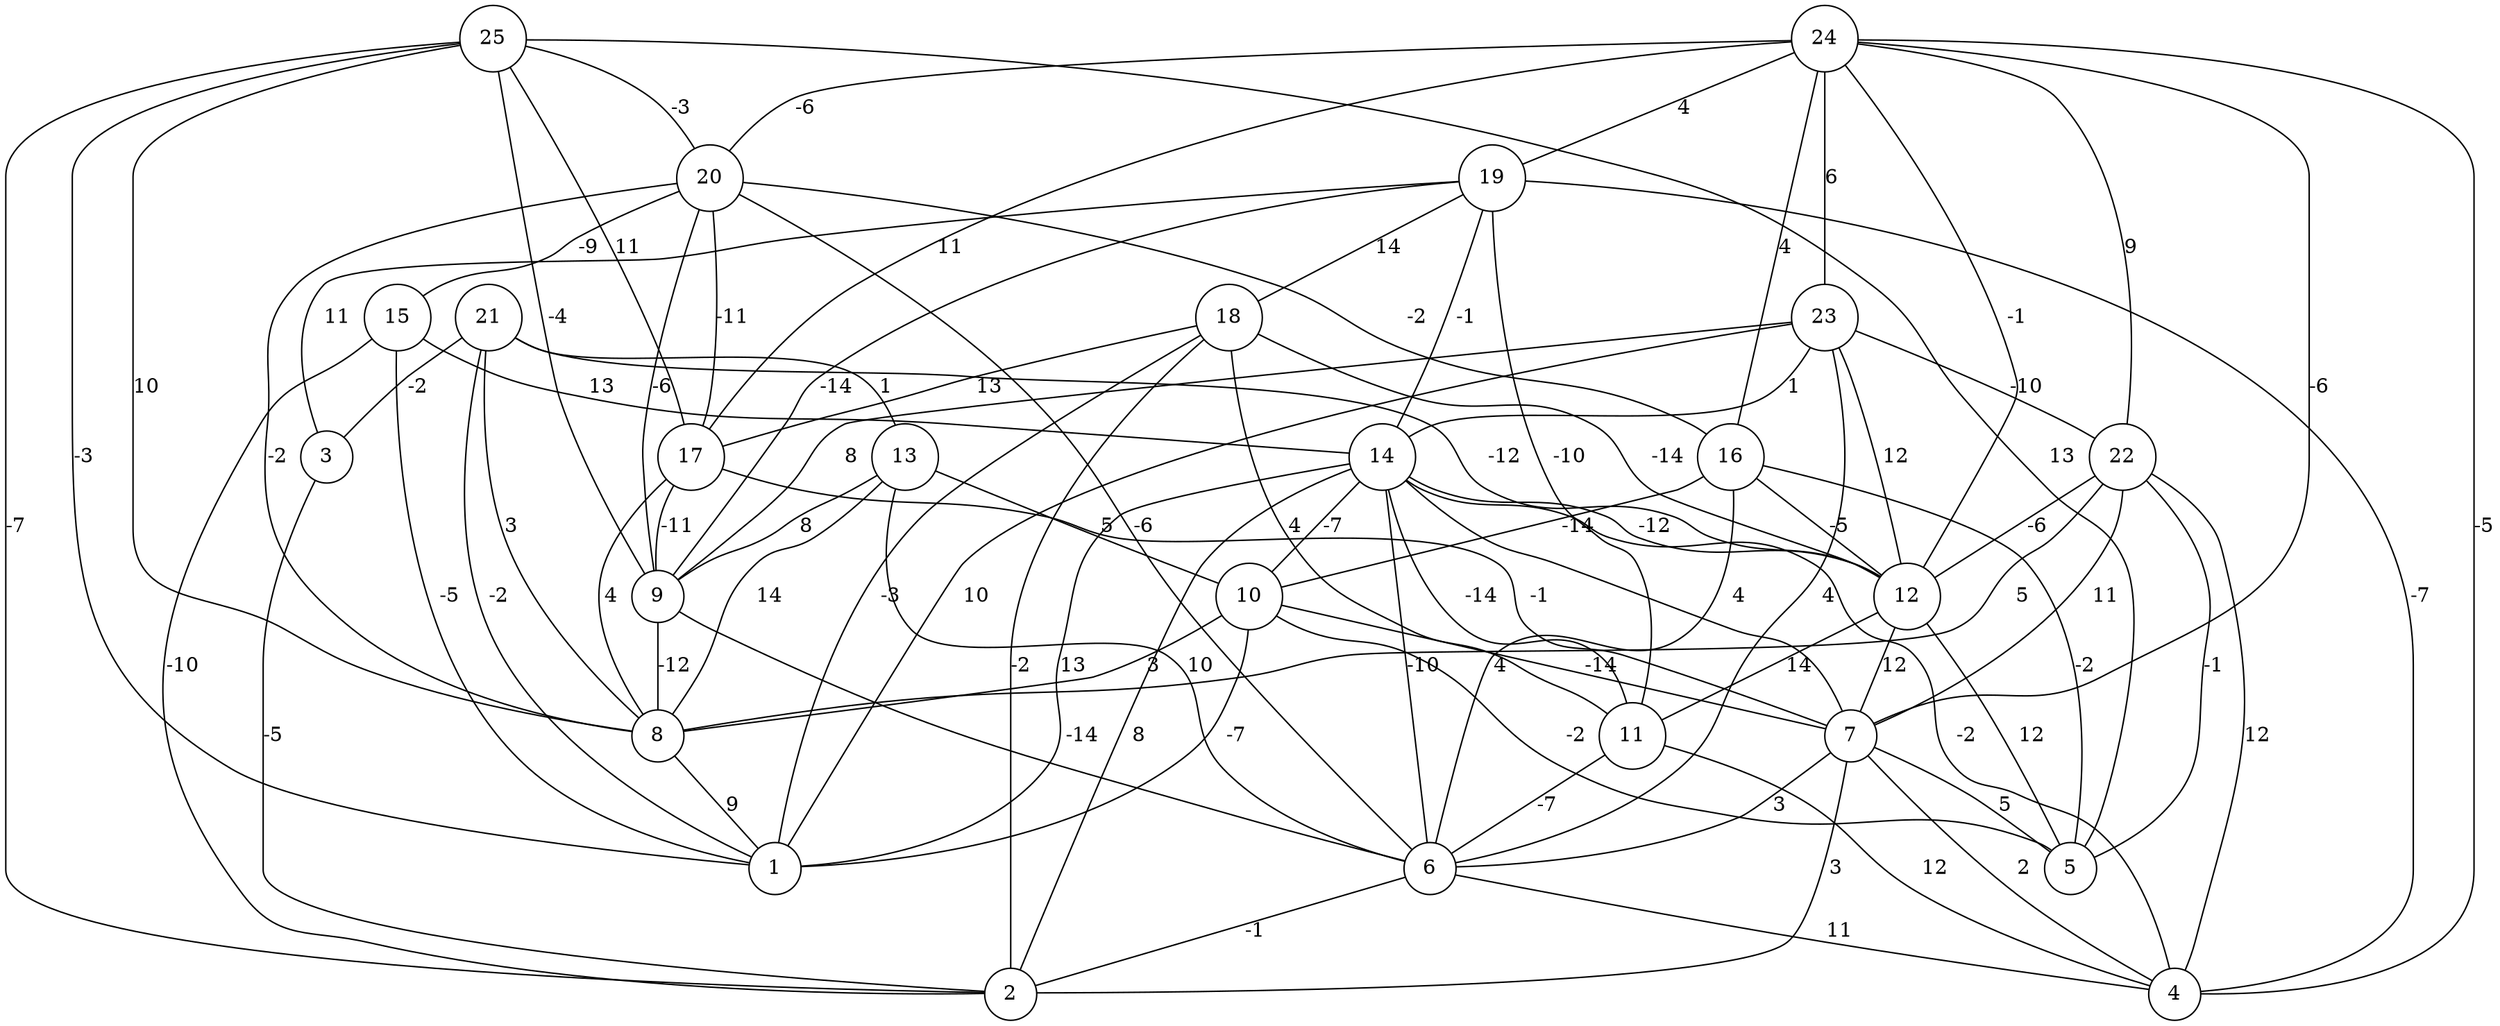 graph { 
	 fontname="Helvetica,Arial,sans-serif" 
	 node [shape = circle]; 
	 25 -- 1 [label = "-3"];
	 25 -- 2 [label = "-7"];
	 25 -- 5 [label = "13"];
	 25 -- 8 [label = "10"];
	 25 -- 9 [label = "-4"];
	 25 -- 17 [label = "11"];
	 25 -- 20 [label = "-3"];
	 24 -- 4 [label = "-5"];
	 24 -- 7 [label = "-6"];
	 24 -- 12 [label = "-1"];
	 24 -- 16 [label = "4"];
	 24 -- 17 [label = "11"];
	 24 -- 19 [label = "4"];
	 24 -- 20 [label = "-6"];
	 24 -- 22 [label = "9"];
	 24 -- 23 [label = "6"];
	 23 -- 1 [label = "10"];
	 23 -- 6 [label = "4"];
	 23 -- 9 [label = "8"];
	 23 -- 12 [label = "12"];
	 23 -- 14 [label = "1"];
	 23 -- 22 [label = "-10"];
	 22 -- 4 [label = "12"];
	 22 -- 5 [label = "-1"];
	 22 -- 7 [label = "11"];
	 22 -- 8 [label = "5"];
	 22 -- 12 [label = "-6"];
	 21 -- 1 [label = "-2"];
	 21 -- 3 [label = "-2"];
	 21 -- 8 [label = "3"];
	 21 -- 12 [label = "-12"];
	 21 -- 13 [label = "1"];
	 20 -- 6 [label = "-6"];
	 20 -- 8 [label = "-2"];
	 20 -- 9 [label = "-6"];
	 20 -- 15 [label = "-9"];
	 20 -- 16 [label = "-2"];
	 20 -- 17 [label = "-11"];
	 19 -- 3 [label = "11"];
	 19 -- 4 [label = "-7"];
	 19 -- 9 [label = "-14"];
	 19 -- 11 [label = "-10"];
	 19 -- 14 [label = "-1"];
	 19 -- 18 [label = "14"];
	 18 -- 1 [label = "-3"];
	 18 -- 2 [label = "-2"];
	 18 -- 11 [label = "4"];
	 18 -- 12 [label = "-14"];
	 18 -- 17 [label = "13"];
	 17 -- 7 [label = "-1"];
	 17 -- 8 [label = "4"];
	 17 -- 9 [label = "-11"];
	 16 -- 5 [label = "-2"];
	 16 -- 6 [label = "4"];
	 16 -- 10 [label = "-14"];
	 16 -- 12 [label = "-5"];
	 15 -- 1 [label = "-5"];
	 15 -- 2 [label = "-10"];
	 15 -- 14 [label = "13"];
	 14 -- 1 [label = "13"];
	 14 -- 2 [label = "8"];
	 14 -- 4 [label = "-2"];
	 14 -- 6 [label = "-10"];
	 14 -- 7 [label = "4"];
	 14 -- 10 [label = "-7"];
	 14 -- 11 [label = "-14"];
	 14 -- 12 [label = "-12"];
	 13 -- 6 [label = "10"];
	 13 -- 8 [label = "14"];
	 13 -- 9 [label = "8"];
	 13 -- 10 [label = "5"];
	 12 -- 5 [label = "12"];
	 12 -- 7 [label = "12"];
	 12 -- 11 [label = "14"];
	 11 -- 4 [label = "12"];
	 11 -- 6 [label = "-7"];
	 10 -- 1 [label = "-7"];
	 10 -- 5 [label = "-2"];
	 10 -- 7 [label = "-14"];
	 10 -- 8 [label = "3"];
	 9 -- 6 [label = "-14"];
	 9 -- 8 [label = "-12"];
	 8 -- 1 [label = "9"];
	 7 -- 2 [label = "3"];
	 7 -- 4 [label = "2"];
	 7 -- 5 [label = "5"];
	 7 -- 6 [label = "3"];
	 6 -- 2 [label = "-1"];
	 6 -- 4 [label = "11"];
	 3 -- 2 [label = "-5"];
	 1;
	 2;
	 3;
	 4;
	 5;
	 6;
	 7;
	 8;
	 9;
	 10;
	 11;
	 12;
	 13;
	 14;
	 15;
	 16;
	 17;
	 18;
	 19;
	 20;
	 21;
	 22;
	 23;
	 24;
	 25;
}

